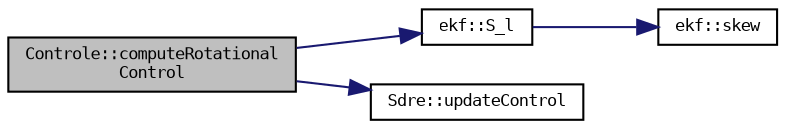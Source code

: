 digraph "Controle::computeRotationalControl"
{
 // LATEX_PDF_SIZE
  bgcolor="transparent";
  edge [fontname="DejaVuSansMono",fontsize="8",labelfontname="DejaVuSansMono",labelfontsize="8"];
  node [fontname="DejaVuSansMono",fontsize="8",shape=record];
  rankdir="LR";
  Node1 [label="Controle::computeRotational\lControl",height=0.2,width=0.4,color="black", fillcolor="grey75", style="filled", fontcolor="black",tooltip=" "];
  Node1 -> Node2 [color="midnightblue",fontsize="8",style="solid",fontname="DejaVuSansMono"];
  Node2 [label="ekf::S_l",height=0.2,width=0.4,color="black",URL="$namespaceekf.html#a8177897fe9b962d8e0927a913fc36242",tooltip="Calcula a Matriz Lefth-Quaternion a partir do quaternion q."];
  Node2 -> Node3 [color="midnightblue",fontsize="8",style="solid",fontname="DejaVuSansMono"];
  Node3 [label="ekf::skew",height=0.2,width=0.4,color="black",URL="$namespaceekf.html#af3f0a631343e55ec8b42f3fbea182461",tooltip="Matrix antissimetrica."];
  Node1 -> Node4 [color="midnightblue",fontsize="8",style="solid",fontname="DejaVuSansMono"];
  Node4 [label="Sdre::updateControl",height=0.2,width=0.4,color="black",URL="$classSdre.html#af2f380ec3d018b60686e304ca7026846",tooltip=" "];
}
